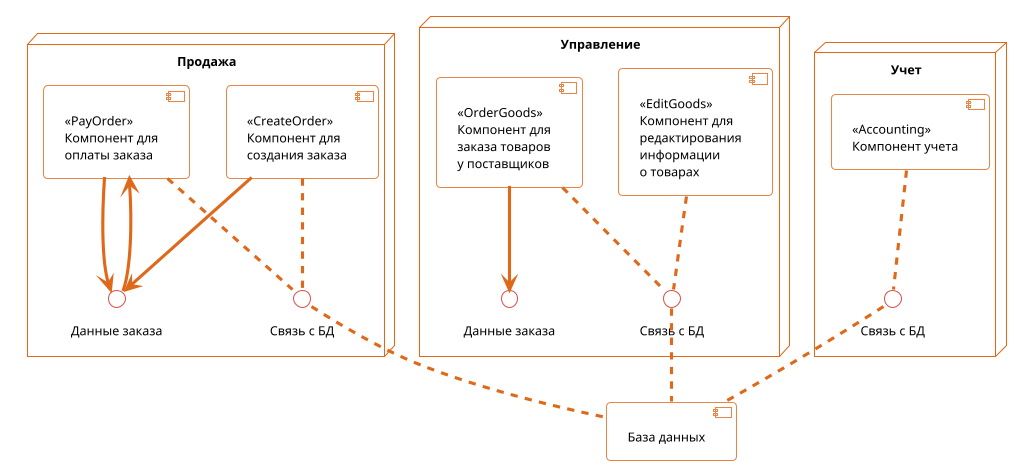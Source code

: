 @startuml pr7-component-diagram
!theme superhero-outline

skinparam BackgroundColor white

!$font = "Bahnschrift, Helvetica"
skinparam DefaultFontName $font
skinparam StateFontName $font
skinparam ArrowFontName $font
skinparam DefaultFontColor black
skinparam ComponentFontColor black

node "Продажа" as Selling {
    component CreateOrder [
        <<CreateOrder>>
        Компонент для
        создания заказа
    ]
    component PayOrder [
        <<PayOrder>>
        Компонент для
        оплаты заказа
    ]
    interface "Данные заказа" as OrderData1
    interface "Связь с БД" as FTP1
}

node "Управление" as Control {
    component EditGoods [
        <<EditGoods>>
        Компонент для
        редактирования
        информации
        о товарах
    ]
    component OrderGoods [
        <<OrderGoods>>
        Компонент для
        заказа товаров
        у поставщиков
    ]
    interface "Данные заказа" as OrderData2
    interface "Связь с БД" as FTP2
}

node "Учет" as AccountingNode {
    component Accounting [
        <<Accounting>>
        Компонент учета
    ]
    interface "Связь с БД" as FTP3
}

[База данных] as GoodsDB

CreateOrder .. FTP1
PayOrder .. FTP1

CreateOrder --> OrderData1
PayOrder --> OrderData1
PayOrder <-- OrderData1

EditGoods .. FTP2
OrderGoods .. FTP2
OrderGoods --> OrderData2

Accounting .. FTP3

FTP1 .. GoodsDB
FTP2 .. GoodsDB
FTP3 .. GoodsDB
@enduml